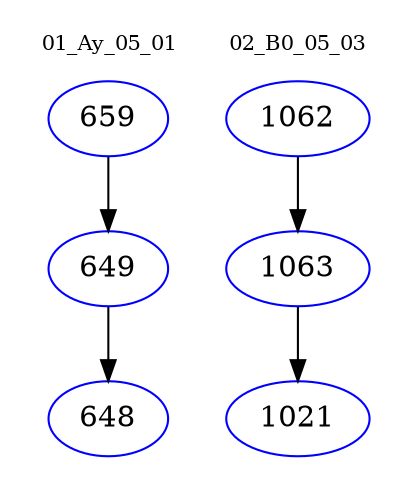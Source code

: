 digraph{
subgraph cluster_0 {
color = white
label = "01_Ay_05_01";
fontsize=10;
T0_659 [label="659", color="blue"]
T0_659 -> T0_649 [color="black"]
T0_649 [label="649", color="blue"]
T0_649 -> T0_648 [color="black"]
T0_648 [label="648", color="blue"]
}
subgraph cluster_1 {
color = white
label = "02_B0_05_03";
fontsize=10;
T1_1062 [label="1062", color="blue"]
T1_1062 -> T1_1063 [color="black"]
T1_1063 [label="1063", color="blue"]
T1_1063 -> T1_1021 [color="black"]
T1_1021 [label="1021", color="blue"]
}
}
